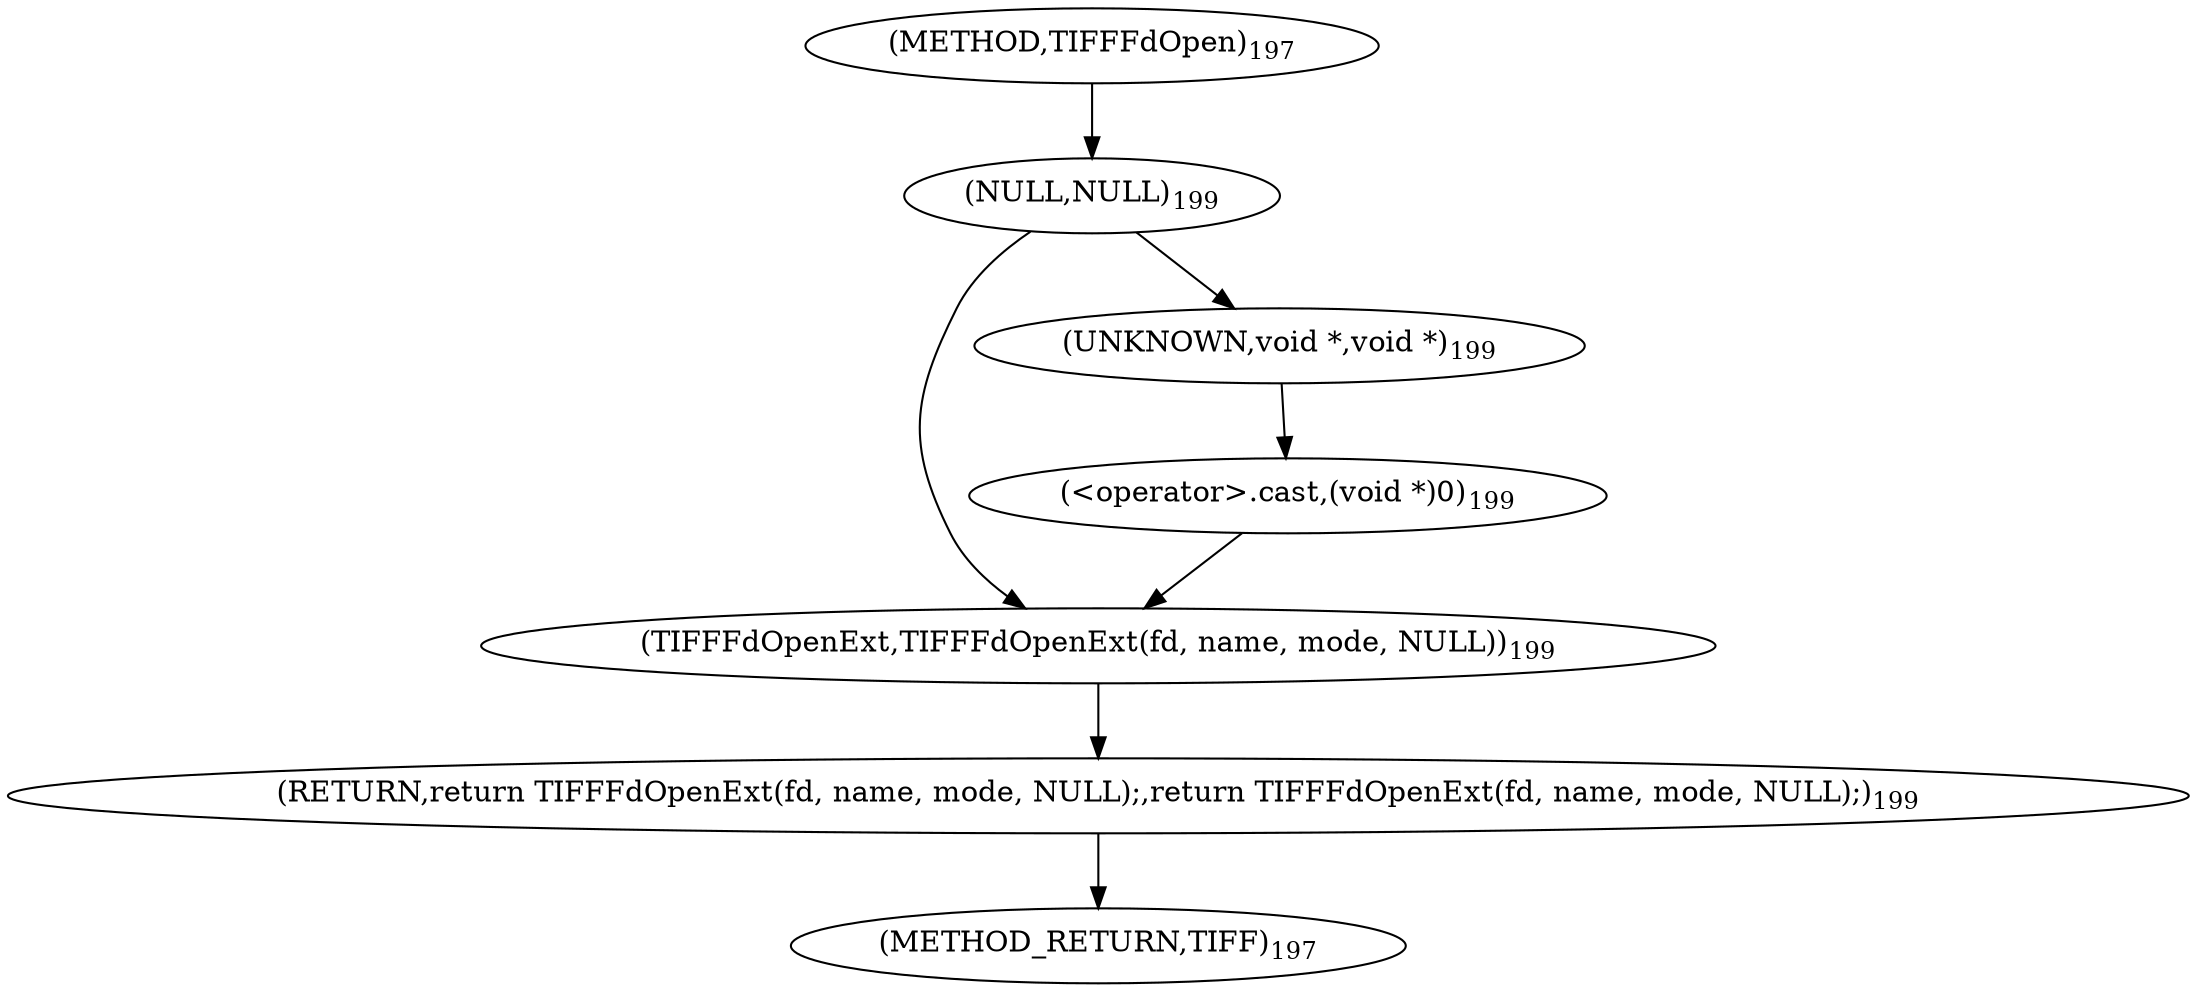 digraph "TIFFFdOpen" {  
"33913" [label = <(RETURN,return TIFFFdOpenExt(fd, name, mode, NULL);,return TIFFFdOpenExt(fd, name, mode, NULL);)<SUB>199</SUB>> ]
"33914" [label = <(TIFFFdOpenExt,TIFFFdOpenExt(fd, name, mode, NULL))<SUB>199</SUB>> ]
"33918" [label = <(NULL,NULL)<SUB>199</SUB>> ]
"33920" [label = <(&lt;operator&gt;.cast,(void *)0)<SUB>199</SUB>> ]
"33921" [label = <(UNKNOWN,void *,void *)<SUB>199</SUB>> ]
"33908" [label = <(METHOD,TIFFFdOpen)<SUB>197</SUB>> ]
"33923" [label = <(METHOD_RETURN,TIFF)<SUB>197</SUB>> ]
  "33913" -> "33923" 
  "33914" -> "33913" 
  "33918" -> "33921" 
  "33918" -> "33914" 
  "33920" -> "33914" 
  "33921" -> "33920" 
  "33908" -> "33918" 
}
